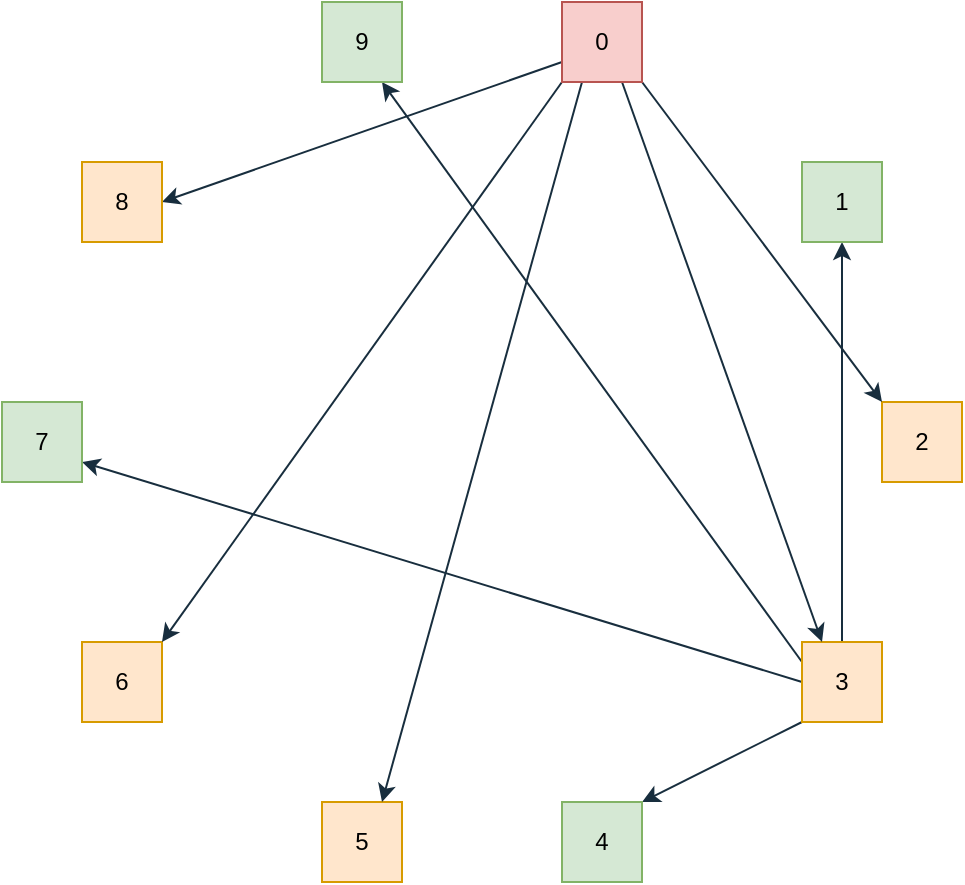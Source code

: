<mxfile version="27.1.1">
  <diagram name="Seite-1" id="2WKH9NWDQTsre9WvFMTD">
    <mxGraphModel dx="654" dy="510" grid="1" gridSize="10" guides="1" tooltips="1" connect="1" arrows="1" fold="1" page="1" pageScale="1" pageWidth="560" pageHeight="520" math="0" shadow="0">
      <root>
        <mxCell id="0" />
        <mxCell id="1" parent="0" />
        <mxCell id="Se8F64zCyco_TB4vRZUZ-5" value="2" style="rounded=0;whiteSpace=wrap;html=1;labelBackgroundColor=none;fillColor=#ffe6cc;strokeColor=#d79b00;" parent="1" vertex="1">
          <mxGeometry x="480" y="240" width="40" height="40" as="geometry" />
        </mxCell>
        <mxCell id="Se8F64zCyco_TB4vRZUZ-29" style="edgeStyle=none;shape=connector;rounded=0;orthogonalLoop=1;jettySize=auto;html=1;exitX=0.5;exitY=0;exitDx=0;exitDy=0;entryX=0.5;entryY=1;entryDx=0;entryDy=0;strokeColor=#182E3E;align=center;verticalAlign=middle;fontFamily=Helvetica;fontSize=11;fontColor=default;labelBackgroundColor=none;endArrow=classic;" parent="1" source="Se8F64zCyco_TB4vRZUZ-6" target="Se8F64zCyco_TB4vRZUZ-12" edge="1">
          <mxGeometry relative="1" as="geometry" />
        </mxCell>
        <mxCell id="Se8F64zCyco_TB4vRZUZ-30" style="edgeStyle=none;shape=connector;rounded=0;orthogonalLoop=1;jettySize=auto;html=1;exitX=0;exitY=1;exitDx=0;exitDy=0;entryX=1;entryY=0;entryDx=0;entryDy=0;strokeColor=#182E3E;align=center;verticalAlign=middle;fontFamily=Helvetica;fontSize=11;fontColor=default;labelBackgroundColor=none;endArrow=classic;" parent="1" source="Se8F64zCyco_TB4vRZUZ-6" target="Se8F64zCyco_TB4vRZUZ-7" edge="1">
          <mxGeometry relative="1" as="geometry" />
        </mxCell>
        <mxCell id="Se8F64zCyco_TB4vRZUZ-33" style="edgeStyle=none;shape=connector;rounded=0;orthogonalLoop=1;jettySize=auto;html=1;exitX=0;exitY=0.25;exitDx=0;exitDy=0;entryX=0.75;entryY=1;entryDx=0;entryDy=0;strokeColor=#182E3E;align=center;verticalAlign=middle;fontFamily=Helvetica;fontSize=11;fontColor=default;labelBackgroundColor=none;endArrow=classic;" parent="1" source="Se8F64zCyco_TB4vRZUZ-6" target="Se8F64zCyco_TB4vRZUZ-14" edge="1">
          <mxGeometry relative="1" as="geometry" />
        </mxCell>
        <mxCell id="7hj30aAgyX3biK-Z_HE1-2" style="edgeStyle=none;shape=connector;rounded=0;orthogonalLoop=1;jettySize=auto;html=1;exitX=0;exitY=0.5;exitDx=0;exitDy=0;entryX=1;entryY=0.75;entryDx=0;entryDy=0;strokeColor=#182E3E;align=center;verticalAlign=middle;fontFamily=Helvetica;fontSize=11;fontColor=default;labelBackgroundColor=none;endArrow=classic;" edge="1" parent="1" source="Se8F64zCyco_TB4vRZUZ-6" target="Se8F64zCyco_TB4vRZUZ-10">
          <mxGeometry relative="1" as="geometry" />
        </mxCell>
        <mxCell id="Se8F64zCyco_TB4vRZUZ-6" value="3" style="rounded=0;whiteSpace=wrap;html=1;labelBackgroundColor=none;fillColor=#ffe6cc;strokeColor=#d79b00;" parent="1" vertex="1">
          <mxGeometry x="440" y="360" width="40" height="40" as="geometry" />
        </mxCell>
        <mxCell id="Se8F64zCyco_TB4vRZUZ-7" value="4" style="rounded=0;whiteSpace=wrap;html=1;labelBackgroundColor=none;fillColor=#d5e8d4;strokeColor=#82b366;" parent="1" vertex="1">
          <mxGeometry x="320" y="440" width="40" height="40" as="geometry" />
        </mxCell>
        <mxCell id="Se8F64zCyco_TB4vRZUZ-8" value="5" style="rounded=0;whiteSpace=wrap;html=1;labelBackgroundColor=none;fillColor=#ffe6cc;strokeColor=#d79b00;" parent="1" vertex="1">
          <mxGeometry x="200" y="440" width="40" height="40" as="geometry" />
        </mxCell>
        <mxCell id="Se8F64zCyco_TB4vRZUZ-9" value="6" style="rounded=0;whiteSpace=wrap;html=1;labelBackgroundColor=none;fillColor=#ffe6cc;strokeColor=#d79b00;" parent="1" vertex="1">
          <mxGeometry x="80" y="360" width="40" height="40" as="geometry" />
        </mxCell>
        <mxCell id="Se8F64zCyco_TB4vRZUZ-10" value="7" style="rounded=0;whiteSpace=wrap;html=1;labelBackgroundColor=none;fillColor=#d5e8d4;strokeColor=#82b366;" parent="1" vertex="1">
          <mxGeometry x="40" y="240" width="40" height="40" as="geometry" />
        </mxCell>
        <mxCell id="Se8F64zCyco_TB4vRZUZ-12" value="1" style="rounded=0;whiteSpace=wrap;html=1;labelBackgroundColor=none;fillColor=#d5e8d4;strokeColor=#82b366;" parent="1" vertex="1">
          <mxGeometry x="440" y="120" width="40" height="40" as="geometry" />
        </mxCell>
        <mxCell id="Se8F64zCyco_TB4vRZUZ-16" style="rounded=0;orthogonalLoop=1;jettySize=auto;html=1;exitX=0.75;exitY=1;exitDx=0;exitDy=0;entryX=0.25;entryY=0;entryDx=0;entryDy=0;labelBackgroundColor=none;strokeColor=#182E3E;fontColor=default;" parent="1" source="Se8F64zCyco_TB4vRZUZ-13" target="Se8F64zCyco_TB4vRZUZ-6" edge="1">
          <mxGeometry relative="1" as="geometry" />
        </mxCell>
        <mxCell id="Se8F64zCyco_TB4vRZUZ-18" style="edgeStyle=none;shape=connector;rounded=0;orthogonalLoop=1;jettySize=auto;html=1;exitX=0.25;exitY=1;exitDx=0;exitDy=0;entryX=0.75;entryY=0;entryDx=0;entryDy=0;strokeColor=#182E3E;align=center;verticalAlign=middle;fontFamily=Helvetica;fontSize=11;fontColor=default;labelBackgroundColor=none;endArrow=classic;" parent="1" source="Se8F64zCyco_TB4vRZUZ-13" target="Se8F64zCyco_TB4vRZUZ-8" edge="1">
          <mxGeometry relative="1" as="geometry" />
        </mxCell>
        <mxCell id="Se8F64zCyco_TB4vRZUZ-19" style="edgeStyle=none;shape=connector;rounded=0;orthogonalLoop=1;jettySize=auto;html=1;exitX=0;exitY=0.75;exitDx=0;exitDy=0;entryX=1;entryY=0.5;entryDx=0;entryDy=0;strokeColor=#182E3E;align=center;verticalAlign=middle;fontFamily=Helvetica;fontSize=11;fontColor=default;labelBackgroundColor=none;endArrow=classic;" parent="1" source="Se8F64zCyco_TB4vRZUZ-13" target="Se8F64zCyco_TB4vRZUZ-15" edge="1">
          <mxGeometry relative="1" as="geometry" />
        </mxCell>
        <mxCell id="Se8F64zCyco_TB4vRZUZ-20" style="edgeStyle=none;shape=connector;rounded=0;orthogonalLoop=1;jettySize=auto;html=1;exitX=0;exitY=1;exitDx=0;exitDy=0;entryX=1;entryY=0;entryDx=0;entryDy=0;strokeColor=#182E3E;align=center;verticalAlign=middle;fontFamily=Helvetica;fontSize=11;fontColor=default;labelBackgroundColor=none;endArrow=classic;" parent="1" source="Se8F64zCyco_TB4vRZUZ-13" target="Se8F64zCyco_TB4vRZUZ-9" edge="1">
          <mxGeometry relative="1" as="geometry" />
        </mxCell>
        <mxCell id="Se8F64zCyco_TB4vRZUZ-21" style="edgeStyle=none;shape=connector;rounded=0;orthogonalLoop=1;jettySize=auto;html=1;exitX=1;exitY=1;exitDx=0;exitDy=0;entryX=0;entryY=0;entryDx=0;entryDy=0;strokeColor=#182E3E;align=center;verticalAlign=middle;fontFamily=Helvetica;fontSize=11;fontColor=default;labelBackgroundColor=none;endArrow=classic;" parent="1" source="Se8F64zCyco_TB4vRZUZ-13" target="Se8F64zCyco_TB4vRZUZ-5" edge="1">
          <mxGeometry relative="1" as="geometry" />
        </mxCell>
        <mxCell id="Se8F64zCyco_TB4vRZUZ-13" value="&lt;div&gt;0&lt;/div&gt;" style="rounded=0;whiteSpace=wrap;html=1;labelBackgroundColor=none;fillColor=#f8cecc;strokeColor=#b85450;" parent="1" vertex="1">
          <mxGeometry x="320" y="40" width="40" height="40" as="geometry" />
        </mxCell>
        <mxCell id="Se8F64zCyco_TB4vRZUZ-14" value="9" style="rounded=0;whiteSpace=wrap;html=1;labelBackgroundColor=none;fillColor=#d5e8d4;strokeColor=#82b366;" parent="1" vertex="1">
          <mxGeometry x="200" y="40" width="40" height="40" as="geometry" />
        </mxCell>
        <mxCell id="Se8F64zCyco_TB4vRZUZ-15" value="8" style="rounded=0;whiteSpace=wrap;html=1;labelBackgroundColor=none;fillColor=#ffe6cc;strokeColor=#d79b00;" parent="1" vertex="1">
          <mxGeometry x="80" y="120" width="40" height="40" as="geometry" />
        </mxCell>
      </root>
    </mxGraphModel>
  </diagram>
</mxfile>
